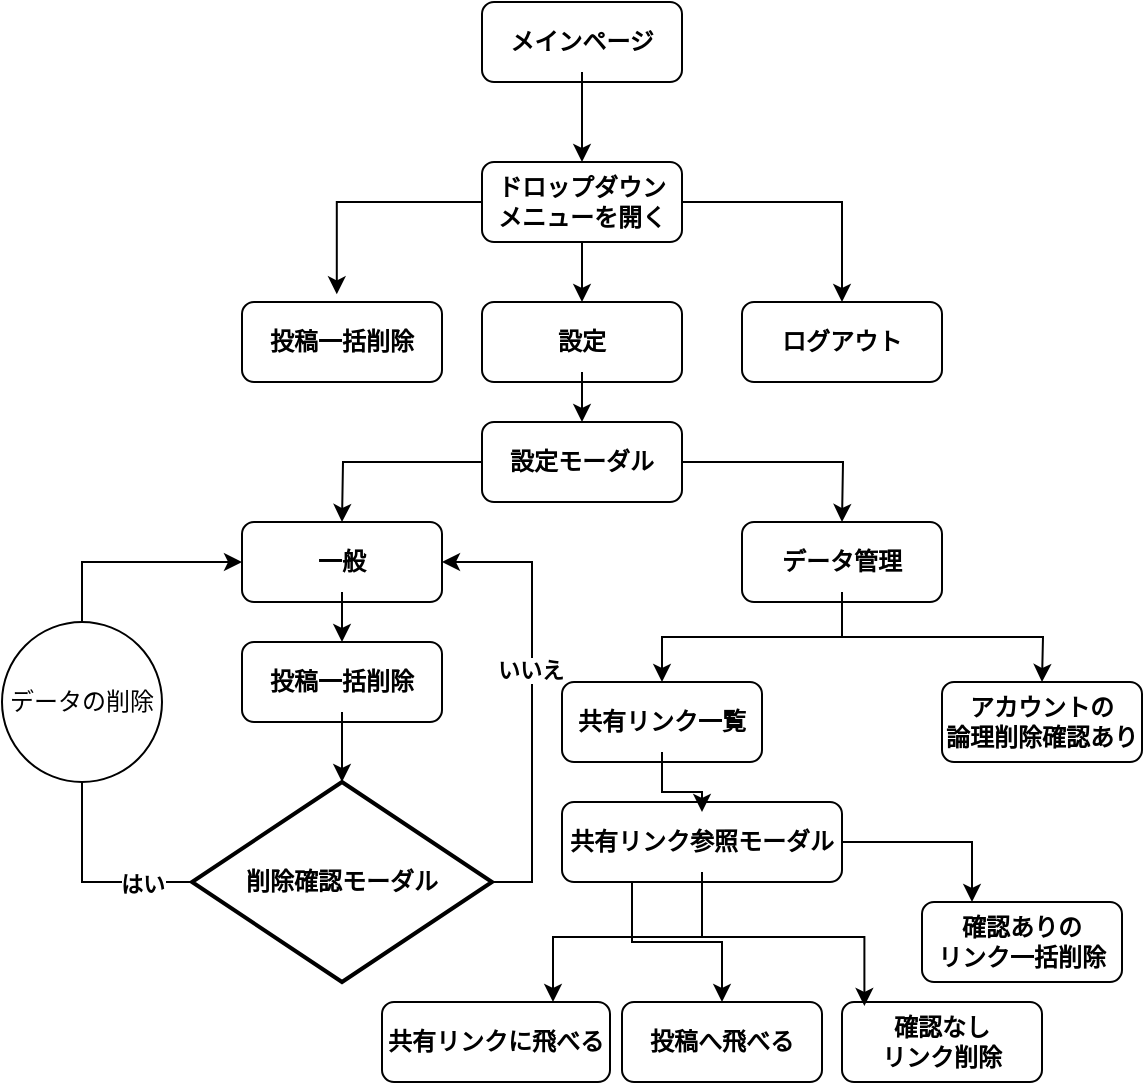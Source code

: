 <mxfile version="21.6.1" type="github">
  <diagram name="ページ1" id="JMxXwqi38131v6G1R3WI">
    <mxGraphModel dx="472" dy="783" grid="1" gridSize="10" guides="1" tooltips="1" connect="1" arrows="1" fold="1" page="1" pageScale="1" pageWidth="827" pageHeight="1169" math="0" shadow="0">
      <root>
        <mxCell id="0" />
        <mxCell id="1" parent="0" />
        <mxCell id="QdYJXt05bKTK1Rvs316_-2" value="" style="group" parent="1" vertex="1" connectable="0">
          <mxGeometry x="350" y="270" width="100" height="40" as="geometry" />
        </mxCell>
        <mxCell id="QdYJXt05bKTK1Rvs316_-3" value="" style="rounded=1;whiteSpace=wrap;html=1;" parent="QdYJXt05bKTK1Rvs316_-2" vertex="1">
          <mxGeometry width="100" height="40" as="geometry" />
        </mxCell>
        <mxCell id="QdYJXt05bKTK1Rvs316_-4" value="メインページ" style="text;html=1;strokeColor=none;fillColor=none;align=center;verticalAlign=middle;whiteSpace=wrap;rounded=0;fontSize=12;fontStyle=1" parent="QdYJXt05bKTK1Rvs316_-2" vertex="1">
          <mxGeometry y="5" width="100" height="30" as="geometry" />
        </mxCell>
        <mxCell id="QdYJXt05bKTK1Rvs316_-6" value="" style="group" parent="1" vertex="1" connectable="0">
          <mxGeometry x="350" y="350" width="100" height="40" as="geometry" />
        </mxCell>
        <mxCell id="QdYJXt05bKTK1Rvs316_-7" value="" style="rounded=1;whiteSpace=wrap;html=1;" parent="QdYJXt05bKTK1Rvs316_-6" vertex="1">
          <mxGeometry width="100" height="40" as="geometry" />
        </mxCell>
        <mxCell id="QdYJXt05bKTK1Rvs316_-8" value="ドロップダウン&lt;br&gt;メニューを開く" style="text;html=1;strokeColor=none;fillColor=none;align=center;verticalAlign=middle;whiteSpace=wrap;rounded=0;fontSize=12;fontStyle=1" parent="QdYJXt05bKTK1Rvs316_-6" vertex="1">
          <mxGeometry y="5" width="100" height="30" as="geometry" />
        </mxCell>
        <mxCell id="QdYJXt05bKTK1Rvs316_-9" style="edgeStyle=orthogonalEdgeStyle;rounded=0;orthogonalLoop=1;jettySize=auto;html=1;entryX=0.5;entryY=0;entryDx=0;entryDy=0;" parent="1" source="QdYJXt05bKTK1Rvs316_-4" target="QdYJXt05bKTK1Rvs316_-7" edge="1">
          <mxGeometry relative="1" as="geometry" />
        </mxCell>
        <mxCell id="QdYJXt05bKTK1Rvs316_-11" value="" style="group" parent="1" vertex="1" connectable="0">
          <mxGeometry x="230" y="420" width="100" height="40" as="geometry" />
        </mxCell>
        <mxCell id="QdYJXt05bKTK1Rvs316_-12" value="" style="rounded=1;whiteSpace=wrap;html=1;" parent="QdYJXt05bKTK1Rvs316_-11" vertex="1">
          <mxGeometry width="100" height="40" as="geometry" />
        </mxCell>
        <mxCell id="QdYJXt05bKTK1Rvs316_-13" value="投稿一括削除" style="text;html=1;strokeColor=none;fillColor=none;align=center;verticalAlign=middle;whiteSpace=wrap;rounded=0;fontSize=12;fontStyle=1" parent="QdYJXt05bKTK1Rvs316_-11" vertex="1">
          <mxGeometry y="5" width="100" height="30" as="geometry" />
        </mxCell>
        <mxCell id="QdYJXt05bKTK1Rvs316_-16" value="" style="group" parent="1" vertex="1" connectable="0">
          <mxGeometry x="350" y="420" width="100" height="40" as="geometry" />
        </mxCell>
        <mxCell id="QdYJXt05bKTK1Rvs316_-17" value="" style="rounded=1;whiteSpace=wrap;html=1;" parent="QdYJXt05bKTK1Rvs316_-16" vertex="1">
          <mxGeometry width="100" height="40" as="geometry" />
        </mxCell>
        <mxCell id="ZiUI3iZXkfB4AdFEZK2J-5" style="edgeStyle=orthogonalEdgeStyle;rounded=0;orthogonalLoop=1;jettySize=auto;html=1;" parent="QdYJXt05bKTK1Rvs316_-16" source="QdYJXt05bKTK1Rvs316_-18" edge="1">
          <mxGeometry relative="1" as="geometry">
            <mxPoint x="50.0" y="60.0" as="targetPoint" />
          </mxGeometry>
        </mxCell>
        <mxCell id="QdYJXt05bKTK1Rvs316_-18" value="設定" style="text;html=1;strokeColor=none;fillColor=none;align=center;verticalAlign=middle;whiteSpace=wrap;rounded=0;fontSize=12;fontStyle=1" parent="QdYJXt05bKTK1Rvs316_-16" vertex="1">
          <mxGeometry y="5" width="100" height="30" as="geometry" />
        </mxCell>
        <mxCell id="QdYJXt05bKTK1Rvs316_-14" style="edgeStyle=orthogonalEdgeStyle;rounded=0;orthogonalLoop=1;jettySize=auto;html=1;entryX=0.5;entryY=0;entryDx=0;entryDy=0;" parent="1" source="QdYJXt05bKTK1Rvs316_-7" target="QdYJXt05bKTK1Rvs316_-17" edge="1">
          <mxGeometry relative="1" as="geometry">
            <mxPoint x="400" y="410" as="targetPoint" />
          </mxGeometry>
        </mxCell>
        <mxCell id="QdYJXt05bKTK1Rvs316_-23" style="edgeStyle=orthogonalEdgeStyle;rounded=0;orthogonalLoop=1;jettySize=auto;html=1;entryX=0.474;entryY=-0.096;entryDx=0;entryDy=0;entryPerimeter=0;" parent="1" source="QdYJXt05bKTK1Rvs316_-8" target="QdYJXt05bKTK1Rvs316_-12" edge="1">
          <mxGeometry relative="1" as="geometry" />
        </mxCell>
        <mxCell id="ZiUI3iZXkfB4AdFEZK2J-2" value="" style="group" parent="1" vertex="1" connectable="0">
          <mxGeometry x="480" y="420" width="100" height="40" as="geometry" />
        </mxCell>
        <mxCell id="ZiUI3iZXkfB4AdFEZK2J-3" value="" style="rounded=1;whiteSpace=wrap;html=1;" parent="ZiUI3iZXkfB4AdFEZK2J-2" vertex="1">
          <mxGeometry width="100" height="40" as="geometry" />
        </mxCell>
        <mxCell id="ZiUI3iZXkfB4AdFEZK2J-4" value="ログアウト" style="text;html=1;strokeColor=none;fillColor=none;align=center;verticalAlign=middle;whiteSpace=wrap;rounded=0;fontSize=12;fontStyle=1" parent="ZiUI3iZXkfB4AdFEZK2J-2" vertex="1">
          <mxGeometry y="5" width="100" height="30" as="geometry" />
        </mxCell>
        <mxCell id="ZiUI3iZXkfB4AdFEZK2J-1" style="edgeStyle=orthogonalEdgeStyle;rounded=0;orthogonalLoop=1;jettySize=auto;html=1;entryX=0.5;entryY=0;entryDx=0;entryDy=0;" parent="1" source="QdYJXt05bKTK1Rvs316_-7" target="ZiUI3iZXkfB4AdFEZK2J-3" edge="1">
          <mxGeometry relative="1" as="geometry">
            <mxPoint x="500" y="420" as="targetPoint" />
          </mxGeometry>
        </mxCell>
        <mxCell id="ZiUI3iZXkfB4AdFEZK2J-6" value="" style="group" parent="1" vertex="1" connectable="0">
          <mxGeometry x="350" y="480" width="100" height="40" as="geometry" />
        </mxCell>
        <mxCell id="ZiUI3iZXkfB4AdFEZK2J-7" value="" style="rounded=1;whiteSpace=wrap;html=1;" parent="ZiUI3iZXkfB4AdFEZK2J-6" vertex="1">
          <mxGeometry width="100" height="40" as="geometry" />
        </mxCell>
        <mxCell id="ZiUI3iZXkfB4AdFEZK2J-9" style="edgeStyle=orthogonalEdgeStyle;rounded=0;orthogonalLoop=1;jettySize=auto;html=1;" parent="ZiUI3iZXkfB4AdFEZK2J-6" source="ZiUI3iZXkfB4AdFEZK2J-8" edge="1">
          <mxGeometry relative="1" as="geometry">
            <mxPoint x="-70" y="50" as="targetPoint" />
          </mxGeometry>
        </mxCell>
        <mxCell id="ZiUI3iZXkfB4AdFEZK2J-13" style="edgeStyle=orthogonalEdgeStyle;rounded=0;orthogonalLoop=1;jettySize=auto;html=1;" parent="ZiUI3iZXkfB4AdFEZK2J-6" source="ZiUI3iZXkfB4AdFEZK2J-8" edge="1">
          <mxGeometry relative="1" as="geometry">
            <mxPoint x="180.0" y="50" as="targetPoint" />
          </mxGeometry>
        </mxCell>
        <mxCell id="ZiUI3iZXkfB4AdFEZK2J-8" value="設定モーダル" style="text;html=1;strokeColor=none;fillColor=none;align=center;verticalAlign=middle;whiteSpace=wrap;rounded=0;fontSize=12;fontStyle=1" parent="ZiUI3iZXkfB4AdFEZK2J-6" vertex="1">
          <mxGeometry y="5" width="100" height="30" as="geometry" />
        </mxCell>
        <mxCell id="ZiUI3iZXkfB4AdFEZK2J-10" value="" style="group" parent="1" vertex="1" connectable="0">
          <mxGeometry x="230" y="530" width="100" height="40" as="geometry" />
        </mxCell>
        <mxCell id="ZiUI3iZXkfB4AdFEZK2J-11" value="" style="rounded=1;whiteSpace=wrap;html=1;" parent="ZiUI3iZXkfB4AdFEZK2J-10" vertex="1">
          <mxGeometry width="100" height="40" as="geometry" />
        </mxCell>
        <mxCell id="ZiUI3iZXkfB4AdFEZK2J-17" style="edgeStyle=orthogonalEdgeStyle;rounded=0;orthogonalLoop=1;jettySize=auto;html=1;" parent="ZiUI3iZXkfB4AdFEZK2J-10" source="ZiUI3iZXkfB4AdFEZK2J-12" edge="1">
          <mxGeometry relative="1" as="geometry">
            <mxPoint x="50" y="60" as="targetPoint" />
          </mxGeometry>
        </mxCell>
        <mxCell id="ZiUI3iZXkfB4AdFEZK2J-12" value="一般" style="text;html=1;strokeColor=none;fillColor=none;align=center;verticalAlign=middle;whiteSpace=wrap;rounded=0;fontSize=12;fontStyle=1" parent="ZiUI3iZXkfB4AdFEZK2J-10" vertex="1">
          <mxGeometry y="5" width="100" height="30" as="geometry" />
        </mxCell>
        <mxCell id="ZiUI3iZXkfB4AdFEZK2J-14" value="" style="group" parent="1" vertex="1" connectable="0">
          <mxGeometry x="480" y="530" width="100" height="40" as="geometry" />
        </mxCell>
        <mxCell id="ZiUI3iZXkfB4AdFEZK2J-15" value="" style="rounded=1;whiteSpace=wrap;html=1;" parent="ZiUI3iZXkfB4AdFEZK2J-14" vertex="1">
          <mxGeometry width="100" height="40" as="geometry" />
        </mxCell>
        <mxCell id="dkab3oiRA13Ja1yy32M--29" style="edgeStyle=orthogonalEdgeStyle;rounded=0;orthogonalLoop=1;jettySize=auto;html=1;exitX=0.5;exitY=1;exitDx=0;exitDy=0;" edge="1" parent="ZiUI3iZXkfB4AdFEZK2J-14" source="ZiUI3iZXkfB4AdFEZK2J-16">
          <mxGeometry relative="1" as="geometry">
            <mxPoint x="150" y="80" as="targetPoint" />
          </mxGeometry>
        </mxCell>
        <mxCell id="ZiUI3iZXkfB4AdFEZK2J-16" value="データ管理" style="text;html=1;strokeColor=none;fillColor=none;align=center;verticalAlign=middle;whiteSpace=wrap;rounded=0;fontSize=12;fontStyle=1" parent="ZiUI3iZXkfB4AdFEZK2J-14" vertex="1">
          <mxGeometry y="5" width="100" height="30" as="geometry" />
        </mxCell>
        <mxCell id="ZiUI3iZXkfB4AdFEZK2J-18" value="" style="group" parent="1" vertex="1" connectable="0">
          <mxGeometry x="230" y="590" width="100" height="40" as="geometry" />
        </mxCell>
        <mxCell id="ZiUI3iZXkfB4AdFEZK2J-19" value="" style="rounded=1;whiteSpace=wrap;html=1;" parent="ZiUI3iZXkfB4AdFEZK2J-18" vertex="1">
          <mxGeometry width="100" height="40" as="geometry" />
        </mxCell>
        <mxCell id="ZiUI3iZXkfB4AdFEZK2J-20" value="投稿一括削除" style="text;html=1;strokeColor=none;fillColor=none;align=center;verticalAlign=middle;whiteSpace=wrap;rounded=0;fontSize=12;fontStyle=1" parent="ZiUI3iZXkfB4AdFEZK2J-18" vertex="1">
          <mxGeometry y="5" width="100" height="30" as="geometry" />
        </mxCell>
        <mxCell id="ZiUI3iZXkfB4AdFEZK2J-26" style="edgeStyle=orthogonalEdgeStyle;rounded=0;orthogonalLoop=1;jettySize=auto;html=1;exitX=1;exitY=0.5;exitDx=0;exitDy=0;exitPerimeter=0;entryX=1;entryY=0.5;entryDx=0;entryDy=0;" parent="1" source="ZiUI3iZXkfB4AdFEZK2J-21" target="ZiUI3iZXkfB4AdFEZK2J-12" edge="1">
          <mxGeometry relative="1" as="geometry" />
        </mxCell>
        <mxCell id="ZiUI3iZXkfB4AdFEZK2J-28" value="&lt;b&gt;いいえ&lt;/b&gt;" style="edgeLabel;html=1;align=center;verticalAlign=middle;resizable=0;points=[];" parent="ZiUI3iZXkfB4AdFEZK2J-26" vertex="1" connectable="0">
          <mxGeometry x="0.118" y="1" relative="1" as="geometry">
            <mxPoint as="offset" />
          </mxGeometry>
        </mxCell>
        <mxCell id="ZiUI3iZXkfB4AdFEZK2J-29" style="edgeStyle=orthogonalEdgeStyle;rounded=0;orthogonalLoop=1;jettySize=auto;html=1;entryX=0;entryY=0.5;entryDx=0;entryDy=0;" parent="1" source="ZiUI3iZXkfB4AdFEZK2J-21" target="ZiUI3iZXkfB4AdFEZK2J-12" edge="1">
          <mxGeometry relative="1" as="geometry">
            <mxPoint x="140.0" y="560" as="targetPoint" />
            <Array as="points">
              <mxPoint x="150" y="710" />
              <mxPoint x="150" y="550" />
            </Array>
          </mxGeometry>
        </mxCell>
        <mxCell id="ZiUI3iZXkfB4AdFEZK2J-30" value="&lt;b&gt;はい&lt;/b&gt;" style="edgeLabel;html=1;align=center;verticalAlign=middle;resizable=0;points=[];" parent="ZiUI3iZXkfB4AdFEZK2J-29" vertex="1" connectable="0">
          <mxGeometry x="-0.829" y="1" relative="1" as="geometry">
            <mxPoint as="offset" />
          </mxGeometry>
        </mxCell>
        <mxCell id="ZiUI3iZXkfB4AdFEZK2J-21" value="&lt;font face=&quot;Times New Roman&quot;&gt;&lt;b&gt;削除確認モーダル&lt;/b&gt;&lt;/font&gt;" style="strokeWidth=2;html=1;shape=mxgraph.flowchart.decision;whiteSpace=wrap;" parent="1" vertex="1">
          <mxGeometry x="205" y="660" width="150" height="100" as="geometry" />
        </mxCell>
        <mxCell id="ZiUI3iZXkfB4AdFEZK2J-22" style="edgeStyle=orthogonalEdgeStyle;rounded=0;orthogonalLoop=1;jettySize=auto;html=1;entryX=0.5;entryY=0;entryDx=0;entryDy=0;entryPerimeter=0;" parent="1" source="ZiUI3iZXkfB4AdFEZK2J-20" target="ZiUI3iZXkfB4AdFEZK2J-21" edge="1">
          <mxGeometry relative="1" as="geometry" />
        </mxCell>
        <mxCell id="ZiUI3iZXkfB4AdFEZK2J-34" value="データの削除" style="ellipse;whiteSpace=wrap;html=1;aspect=fixed;" parent="1" vertex="1">
          <mxGeometry x="110" y="580" width="80" height="80" as="geometry" />
        </mxCell>
        <mxCell id="dkab3oiRA13Ja1yy32M--1" value="" style="group" vertex="1" connectable="0" parent="1">
          <mxGeometry x="390" y="610" width="100" height="40" as="geometry" />
        </mxCell>
        <mxCell id="dkab3oiRA13Ja1yy32M--2" value="" style="rounded=1;whiteSpace=wrap;html=1;" vertex="1" parent="dkab3oiRA13Ja1yy32M--1">
          <mxGeometry width="100" height="40" as="geometry" />
        </mxCell>
        <mxCell id="dkab3oiRA13Ja1yy32M--3" value="共有リンク一覧" style="text;html=1;strokeColor=none;fillColor=none;align=center;verticalAlign=middle;whiteSpace=wrap;rounded=0;fontSize=12;fontStyle=1" vertex="1" parent="dkab3oiRA13Ja1yy32M--1">
          <mxGeometry y="5" width="100" height="30" as="geometry" />
        </mxCell>
        <mxCell id="dkab3oiRA13Ja1yy32M--4" style="edgeStyle=orthogonalEdgeStyle;rounded=0;orthogonalLoop=1;jettySize=auto;html=1;entryX=0.5;entryY=0;entryDx=0;entryDy=0;" edge="1" parent="1" source="ZiUI3iZXkfB4AdFEZK2J-16" target="dkab3oiRA13Ja1yy32M--2">
          <mxGeometry relative="1" as="geometry" />
        </mxCell>
        <mxCell id="dkab3oiRA13Ja1yy32M--5" value="" style="group" vertex="1" connectable="0" parent="1">
          <mxGeometry x="390" y="670" width="140" height="40" as="geometry" />
        </mxCell>
        <mxCell id="dkab3oiRA13Ja1yy32M--6" value="" style="rounded=1;whiteSpace=wrap;html=1;" vertex="1" parent="dkab3oiRA13Ja1yy32M--5">
          <mxGeometry width="140" height="40" as="geometry" />
        </mxCell>
        <mxCell id="dkab3oiRA13Ja1yy32M--7" value="共有リンク参照モーダル" style="text;html=1;strokeColor=none;fillColor=none;align=center;verticalAlign=middle;whiteSpace=wrap;rounded=0;fontSize=12;fontStyle=1" vertex="1" parent="dkab3oiRA13Ja1yy32M--5">
          <mxGeometry y="5" width="140" height="30" as="geometry" />
        </mxCell>
        <mxCell id="dkab3oiRA13Ja1yy32M--8" style="edgeStyle=orthogonalEdgeStyle;rounded=0;orthogonalLoop=1;jettySize=auto;html=1;entryX=0.5;entryY=0;entryDx=0;entryDy=0;" edge="1" parent="1" source="dkab3oiRA13Ja1yy32M--3" target="dkab3oiRA13Ja1yy32M--7">
          <mxGeometry relative="1" as="geometry" />
        </mxCell>
        <mxCell id="dkab3oiRA13Ja1yy32M--9" value="" style="group" vertex="1" connectable="0" parent="1">
          <mxGeometry x="300" y="770" width="114" height="40" as="geometry" />
        </mxCell>
        <mxCell id="dkab3oiRA13Ja1yy32M--10" value="" style="rounded=1;whiteSpace=wrap;html=1;" vertex="1" parent="dkab3oiRA13Ja1yy32M--9">
          <mxGeometry width="114.0" height="40" as="geometry" />
        </mxCell>
        <mxCell id="dkab3oiRA13Ja1yy32M--11" value="共有リンクに飛べる" style="text;html=1;strokeColor=none;fillColor=none;align=center;verticalAlign=middle;whiteSpace=wrap;rounded=0;fontSize=12;fontStyle=1" vertex="1" parent="dkab3oiRA13Ja1yy32M--9">
          <mxGeometry y="5" width="114.0" height="30" as="geometry" />
        </mxCell>
        <mxCell id="dkab3oiRA13Ja1yy32M--14" value="&lt;b&gt;投稿へ飛べる&lt;/b&gt;" style="rounded=1;whiteSpace=wrap;html=1;" vertex="1" parent="1">
          <mxGeometry x="420" y="770" width="100" height="40" as="geometry" />
        </mxCell>
        <mxCell id="dkab3oiRA13Ja1yy32M--15" style="edgeStyle=orthogonalEdgeStyle;rounded=0;orthogonalLoop=1;jettySize=auto;html=1;exitX=0.25;exitY=1;exitDx=0;exitDy=0;entryX=0.5;entryY=0;entryDx=0;entryDy=0;" edge="1" parent="1" source="dkab3oiRA13Ja1yy32M--6" target="dkab3oiRA13Ja1yy32M--14">
          <mxGeometry relative="1" as="geometry" />
        </mxCell>
        <mxCell id="dkab3oiRA13Ja1yy32M--16" value="&lt;b&gt;確認なし&lt;br&gt;リンク削除&lt;/b&gt;" style="rounded=1;whiteSpace=wrap;html=1;" vertex="1" parent="1">
          <mxGeometry x="530" y="770" width="100" height="40" as="geometry" />
        </mxCell>
        <mxCell id="dkab3oiRA13Ja1yy32M--13" style="edgeStyle=orthogonalEdgeStyle;rounded=0;orthogonalLoop=1;jettySize=auto;html=1;entryX=0.75;entryY=0;entryDx=0;entryDy=0;" edge="1" parent="1" source="dkab3oiRA13Ja1yy32M--7" target="dkab3oiRA13Ja1yy32M--10">
          <mxGeometry relative="1" as="geometry">
            <mxPoint x="420" y="730" as="targetPoint" />
          </mxGeometry>
        </mxCell>
        <mxCell id="dkab3oiRA13Ja1yy32M--19" style="edgeStyle=orthogonalEdgeStyle;rounded=0;orthogonalLoop=1;jettySize=auto;html=1;entryX=0.112;entryY=0.05;entryDx=0;entryDy=0;entryPerimeter=0;" edge="1" parent="1" source="dkab3oiRA13Ja1yy32M--7" target="dkab3oiRA13Ja1yy32M--16">
          <mxGeometry relative="1" as="geometry" />
        </mxCell>
        <mxCell id="dkab3oiRA13Ja1yy32M--20" value="" style="group" vertex="1" connectable="0" parent="1">
          <mxGeometry x="570" y="720" width="100" height="40" as="geometry" />
        </mxCell>
        <mxCell id="dkab3oiRA13Ja1yy32M--21" value="" style="rounded=1;whiteSpace=wrap;html=1;" vertex="1" parent="dkab3oiRA13Ja1yy32M--20">
          <mxGeometry width="100" height="40" as="geometry" />
        </mxCell>
        <mxCell id="dkab3oiRA13Ja1yy32M--22" value="確認ありの&lt;br&gt;リンク一括削除" style="text;html=1;strokeColor=none;fillColor=none;align=center;verticalAlign=middle;whiteSpace=wrap;rounded=0;fontSize=12;fontStyle=1" vertex="1" parent="dkab3oiRA13Ja1yy32M--20">
          <mxGeometry y="5" width="100" height="30" as="geometry" />
        </mxCell>
        <mxCell id="dkab3oiRA13Ja1yy32M--25" style="edgeStyle=orthogonalEdgeStyle;rounded=0;orthogonalLoop=1;jettySize=auto;html=1;entryX=0.25;entryY=0;entryDx=0;entryDy=0;" edge="1" parent="1" source="dkab3oiRA13Ja1yy32M--7" target="dkab3oiRA13Ja1yy32M--21">
          <mxGeometry relative="1" as="geometry" />
        </mxCell>
        <mxCell id="dkab3oiRA13Ja1yy32M--26" value="" style="group" vertex="1" connectable="0" parent="1">
          <mxGeometry x="580" y="610" width="100" height="40" as="geometry" />
        </mxCell>
        <mxCell id="dkab3oiRA13Ja1yy32M--27" value="" style="rounded=1;whiteSpace=wrap;html=1;" vertex="1" parent="dkab3oiRA13Ja1yy32M--26">
          <mxGeometry width="100" height="40" as="geometry" />
        </mxCell>
        <mxCell id="dkab3oiRA13Ja1yy32M--28" value="アカウントの&lt;br&gt;論理削除確認あり" style="text;html=1;strokeColor=none;fillColor=none;align=center;verticalAlign=middle;whiteSpace=wrap;rounded=0;fontSize=12;fontStyle=1" vertex="1" parent="dkab3oiRA13Ja1yy32M--26">
          <mxGeometry y="5" width="100" height="30" as="geometry" />
        </mxCell>
      </root>
    </mxGraphModel>
  </diagram>
</mxfile>
